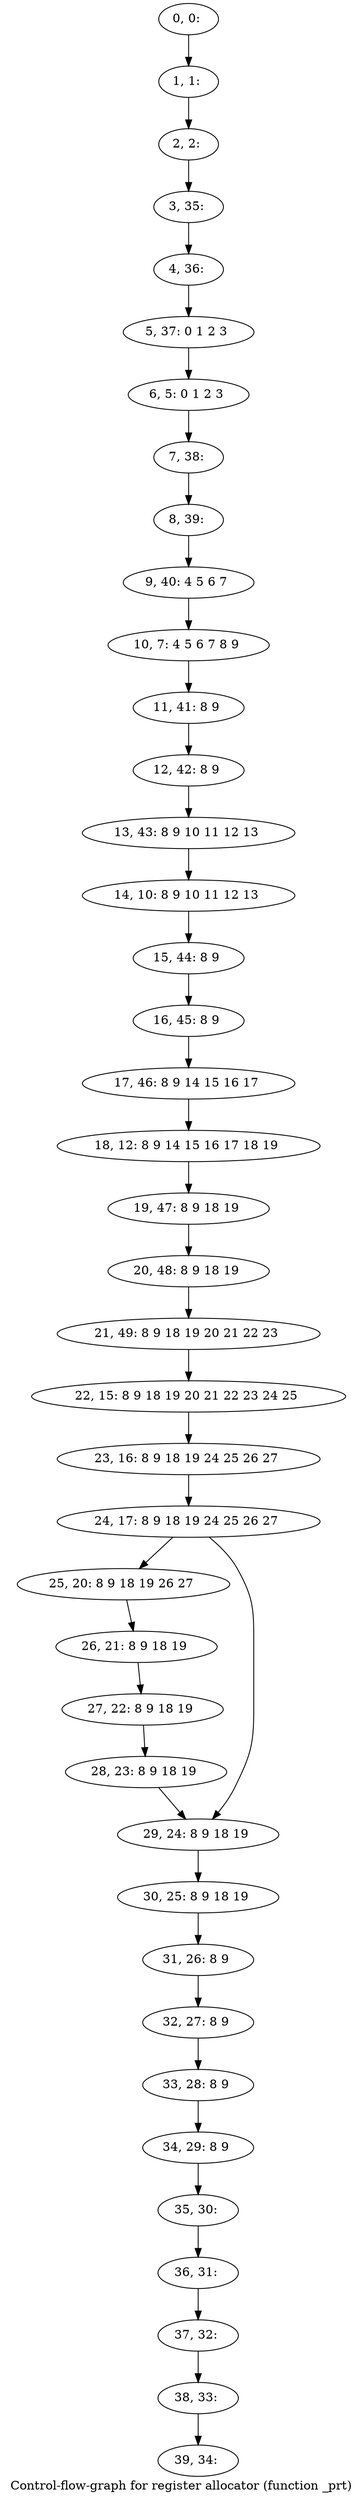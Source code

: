 digraph G {
graph [label="Control-flow-graph for register allocator (function _prt)"]
0[label="0, 0: "];
1[label="1, 1: "];
2[label="2, 2: "];
3[label="3, 35: "];
4[label="4, 36: "];
5[label="5, 37: 0 1 2 3 "];
6[label="6, 5: 0 1 2 3 "];
7[label="7, 38: "];
8[label="8, 39: "];
9[label="9, 40: 4 5 6 7 "];
10[label="10, 7: 4 5 6 7 8 9 "];
11[label="11, 41: 8 9 "];
12[label="12, 42: 8 9 "];
13[label="13, 43: 8 9 10 11 12 13 "];
14[label="14, 10: 8 9 10 11 12 13 "];
15[label="15, 44: 8 9 "];
16[label="16, 45: 8 9 "];
17[label="17, 46: 8 9 14 15 16 17 "];
18[label="18, 12: 8 9 14 15 16 17 18 19 "];
19[label="19, 47: 8 9 18 19 "];
20[label="20, 48: 8 9 18 19 "];
21[label="21, 49: 8 9 18 19 20 21 22 23 "];
22[label="22, 15: 8 9 18 19 20 21 22 23 24 25 "];
23[label="23, 16: 8 9 18 19 24 25 26 27 "];
24[label="24, 17: 8 9 18 19 24 25 26 27 "];
25[label="25, 20: 8 9 18 19 26 27 "];
26[label="26, 21: 8 9 18 19 "];
27[label="27, 22: 8 9 18 19 "];
28[label="28, 23: 8 9 18 19 "];
29[label="29, 24: 8 9 18 19 "];
30[label="30, 25: 8 9 18 19 "];
31[label="31, 26: 8 9 "];
32[label="32, 27: 8 9 "];
33[label="33, 28: 8 9 "];
34[label="34, 29: 8 9 "];
35[label="35, 30: "];
36[label="36, 31: "];
37[label="37, 32: "];
38[label="38, 33: "];
39[label="39, 34: "];
0->1 ;
1->2 ;
2->3 ;
3->4 ;
4->5 ;
5->6 ;
6->7 ;
7->8 ;
8->9 ;
9->10 ;
10->11 ;
11->12 ;
12->13 ;
13->14 ;
14->15 ;
15->16 ;
16->17 ;
17->18 ;
18->19 ;
19->20 ;
20->21 ;
21->22 ;
22->23 ;
23->24 ;
24->25 ;
24->29 ;
25->26 ;
26->27 ;
27->28 ;
28->29 ;
29->30 ;
30->31 ;
31->32 ;
32->33 ;
33->34 ;
34->35 ;
35->36 ;
36->37 ;
37->38 ;
38->39 ;
}

